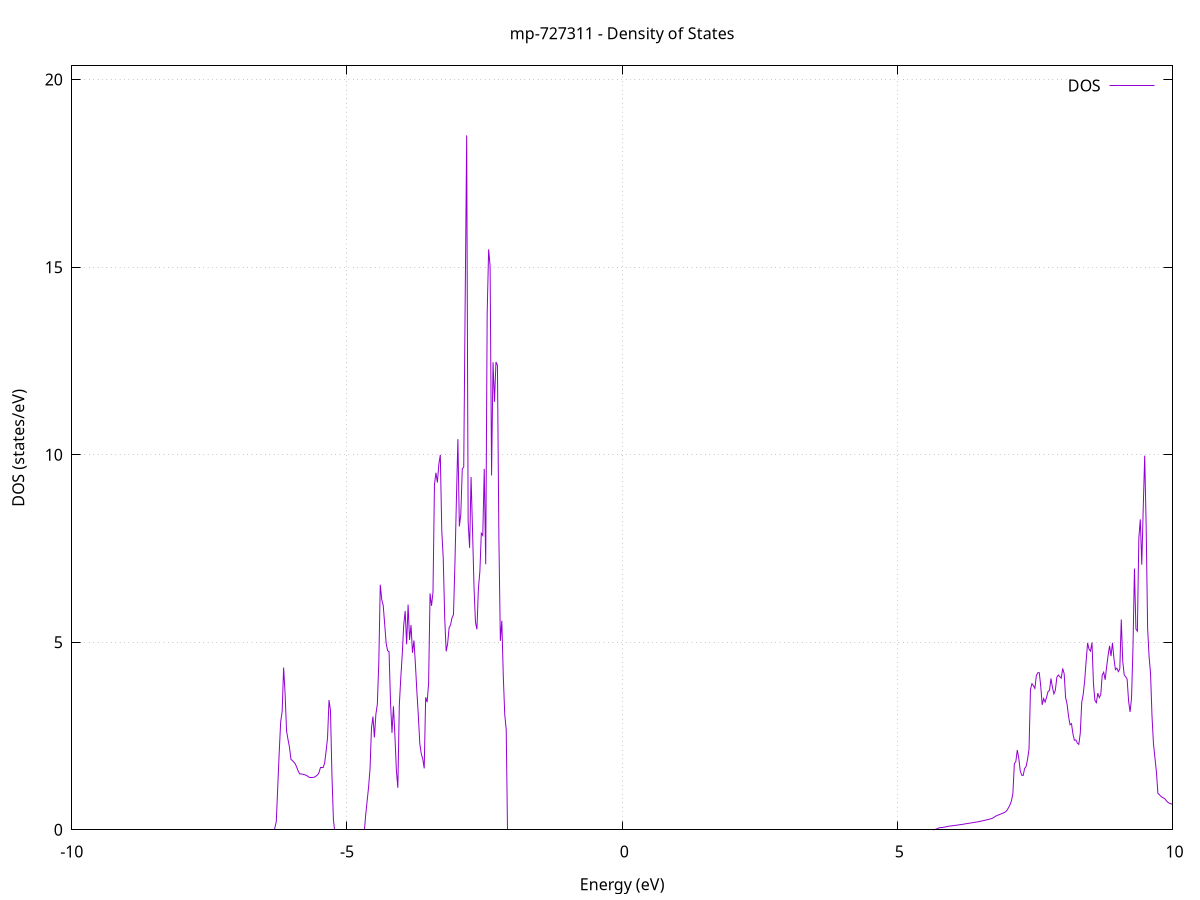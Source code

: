 set title 'mp-727311 - Density of States'
set xlabel 'Energy (eV)'
set ylabel 'DOS (states/eV)'
set grid
set xrange [-10:10]
set yrange [0:20.366]
set xzeroaxis lt -1
set terminal png size 800,600
set output 'mp-727311_dos_gnuplot.png'
plot '-' using 1:2 with lines title 'DOS'
-34.861900 0.000000
-34.835300 0.000000
-34.808700 0.000000
-34.782000 0.000000
-34.755400 0.000000
-34.728800 0.000000
-34.702200 0.000000
-34.675600 0.000000
-34.649000 0.000000
-34.622400 0.000000
-34.595800 0.000000
-34.569200 0.000000
-34.542600 0.000000
-34.516000 0.000000
-34.489300 0.000000
-34.462700 0.000000
-34.436100 0.000000
-34.409500 0.000000
-34.382900 0.000000
-34.356300 0.000000
-34.329700 0.000000
-34.303100 0.000000
-34.276500 0.000000
-34.249900 0.000000
-34.223300 0.000000
-34.196700 0.000000
-34.170000 0.000000
-34.143400 0.000000
-34.116800 0.000000
-34.090200 0.000000
-34.063600 0.000000
-34.037000 0.000000
-34.010400 0.000000
-33.983800 0.000000
-33.957200 0.000000
-33.930600 0.000000
-33.904000 0.000000
-33.877300 0.000000
-33.850700 0.000000
-33.824100 0.000000
-33.797500 0.000000
-33.770900 0.000000
-33.744300 0.000000
-33.717700 0.000000
-33.691100 0.000000
-33.664500 0.000000
-33.637900 0.000000
-33.611300 0.000000
-33.584600 0.000000
-33.558000 0.000000
-33.531400 0.000000
-33.504800 0.000000
-33.478200 0.000000
-33.451600 0.000000
-33.425000 0.000000
-33.398400 0.000000
-33.371800 0.000000
-33.345200 0.000000
-33.318600 0.000000
-33.292000 0.000000
-33.265300 0.000000
-33.238700 0.000000
-33.212100 0.000000
-33.185500 0.000000
-33.158900 0.000000
-33.132300 0.000000
-33.105700 0.000000
-33.079100 0.000000
-33.052500 0.000000
-33.025900 0.000000
-32.999300 0.000000
-32.972600 0.000000
-32.946000 0.000000
-32.919400 0.000000
-32.892800 0.000000
-32.866200 0.000000
-32.839600 0.000000
-32.813000 0.000000
-32.786400 0.000000
-32.759800 0.000000
-32.733200 0.000000
-32.706600 0.000000
-32.680000 0.000000
-32.653300 0.000000
-32.626700 0.000000
-32.600100 0.000000
-32.573500 0.000000
-32.546900 0.000000
-32.520300 0.000000
-32.493700 0.000000
-32.467100 0.000000
-32.440500 4.865800
-32.413900 28.105000
-32.387300 0.000000
-32.360600 0.000000
-32.334000 0.000000
-32.307400 0.000000
-32.280800 0.000000
-32.254200 0.000000
-32.227600 0.000000
-32.201000 0.000000
-32.174400 0.000000
-32.147800 0.000000
-32.121200 0.000000
-32.094600 0.000000
-32.068000 0.000000
-32.041300 0.000000
-32.014700 0.000000
-31.988100 0.000000
-31.961500 0.000000
-31.934900 0.000000
-31.908300 0.000000
-31.881700 0.000000
-31.855100 0.000000
-31.828500 0.000000
-31.801900 0.000000
-31.775300 0.000000
-31.748600 0.000000
-31.722000 0.000000
-31.695400 0.000000
-31.668800 0.000000
-31.642200 0.000000
-31.615600 0.000000
-31.589000 0.000000
-31.562400 0.000000
-31.535800 0.000000
-31.509200 0.000000
-31.482600 0.000000
-31.455900 0.000000
-31.429300 0.000000
-31.402700 0.000000
-31.376100 0.000000
-31.349500 0.000000
-31.322900 0.000000
-31.296300 0.000000
-31.269700 0.000000
-31.243100 0.000000
-31.216500 0.000000
-31.189900 0.000000
-31.163300 0.000000
-31.136600 0.000000
-31.110000 0.000000
-31.083400 0.000000
-31.056800 0.000000
-31.030200 0.000000
-31.003600 0.000000
-30.977000 0.000000
-30.950400 0.000000
-30.923800 0.000000
-30.897200 0.000000
-30.870600 0.000000
-30.843900 0.000000
-30.817300 0.000000
-30.790700 0.000000
-30.764100 0.000000
-30.737500 0.000000
-30.710900 0.000000
-30.684300 0.000000
-30.657700 0.000000
-30.631100 0.000000
-30.604500 0.000000
-30.577900 0.000000
-30.551300 0.000000
-30.524600 0.000000
-30.498000 0.000000
-30.471400 0.000000
-30.444800 0.000000
-30.418200 0.000000
-30.391600 0.000000
-30.365000 0.000000
-30.338400 0.000000
-30.311800 0.000000
-30.285200 0.000000
-30.258600 0.000000
-30.231900 0.000000
-30.205300 0.000000
-30.178700 0.000000
-30.152100 0.000000
-30.125500 0.000000
-30.098900 0.000000
-30.072300 0.000000
-30.045700 0.000000
-30.019100 0.000000
-29.992500 0.000000
-29.965900 0.000000
-29.939300 0.000000
-29.912600 0.000000
-29.886000 0.000000
-29.859400 0.000000
-29.832800 0.000000
-29.806200 0.000000
-29.779600 0.000000
-29.753000 0.000000
-29.726400 0.000000
-29.699800 0.000000
-29.673200 0.000000
-29.646600 0.000000
-29.619900 0.000000
-29.593300 0.000000
-29.566700 0.000000
-29.540100 0.000000
-29.513500 0.000000
-29.486900 0.000000
-29.460300 0.000000
-29.433700 0.000000
-29.407100 0.000000
-29.380500 0.000000
-29.353900 0.000000
-29.327300 0.000000
-29.300600 0.000000
-29.274000 0.000000
-29.247400 0.000000
-29.220800 0.000000
-29.194200 0.000000
-29.167600 0.000000
-29.141000 0.000000
-29.114400 0.000000
-29.087800 0.000000
-29.061200 0.000000
-29.034600 0.000000
-29.007900 0.000000
-28.981300 0.000000
-28.954700 0.000000
-28.928100 0.000000
-28.901500 0.000000
-28.874900 0.000000
-28.848300 0.000000
-28.821700 0.000000
-28.795100 0.000000
-28.768500 0.000000
-28.741900 0.000000
-28.715200 0.000000
-28.688600 0.000000
-28.662000 0.000000
-28.635400 0.000000
-28.608800 0.000000
-28.582200 0.000000
-28.555600 0.000000
-28.529000 0.000000
-28.502400 0.000000
-28.475800 0.000000
-28.449200 0.000000
-28.422600 0.000000
-28.395900 0.000000
-28.369300 0.000000
-28.342700 0.000000
-28.316100 0.000000
-28.289500 0.000000
-28.262900 0.000000
-28.236300 0.000000
-28.209700 0.000000
-28.183100 0.000000
-28.156500 0.000000
-28.129900 0.000000
-28.103200 0.000000
-28.076600 0.000000
-28.050000 0.000000
-28.023400 0.000000
-27.996800 0.000000
-27.970200 0.000000
-27.943600 0.000000
-27.917000 0.000000
-27.890400 0.000000
-27.863800 0.000000
-27.837200 0.000000
-27.810600 0.000000
-27.783900 0.000000
-27.757300 0.000000
-27.730700 0.000000
-27.704100 0.000000
-27.677500 0.000000
-27.650900 0.000000
-27.624300 0.000000
-27.597700 0.000000
-27.571100 0.000000
-27.544500 0.000000
-27.517900 0.000000
-27.491200 0.000000
-27.464600 0.000000
-27.438000 0.000000
-27.411400 0.000000
-27.384800 0.000000
-27.358200 0.000000
-27.331600 0.000000
-27.305000 0.000000
-27.278400 0.000000
-27.251800 0.000000
-27.225200 0.000000
-27.198600 0.000000
-27.171900 0.000000
-27.145300 0.000000
-27.118700 0.000000
-27.092100 0.000000
-27.065500 0.000000
-27.038900 0.000000
-27.012300 0.000000
-26.985700 0.000000
-26.959100 0.000000
-26.932500 0.000000
-26.905900 0.000000
-26.879200 0.000000
-26.852600 0.000000
-26.826000 0.000000
-26.799400 0.000000
-26.772800 0.000000
-26.746200 0.000000
-26.719600 0.000000
-26.693000 0.000000
-26.666400 0.000000
-26.639800 0.000000
-26.613200 0.000000
-26.586500 0.000000
-26.559900 0.000000
-26.533300 0.000000
-26.506700 0.000000
-26.480100 0.000000
-26.453500 0.000000
-26.426900 0.000000
-26.400300 0.000000
-26.373700 0.000000
-26.347100 0.000000
-26.320500 0.000000
-26.293900 0.000000
-26.267200 0.000000
-26.240600 0.000000
-26.214000 0.000000
-26.187400 0.000000
-26.160800 0.000000
-26.134200 0.000000
-26.107600 0.000000
-26.081000 0.000000
-26.054400 0.000000
-26.027800 0.000000
-26.001200 0.000000
-25.974500 0.000000
-25.947900 0.000000
-25.921300 0.000000
-25.894700 0.000000
-25.868100 0.000000
-25.841500 0.000000
-25.814900 0.000000
-25.788300 0.000000
-25.761700 0.000000
-25.735100 0.000000
-25.708500 0.000000
-25.681900 0.000000
-25.655200 0.000000
-25.628600 0.000000
-25.602000 0.000000
-25.575400 0.000000
-25.548800 0.000000
-25.522200 0.000000
-25.495600 0.000000
-25.469000 0.000000
-25.442400 0.000000
-25.415800 0.000000
-25.389200 0.000000
-25.362500 0.000000
-25.335900 0.000000
-25.309300 0.000000
-25.282700 0.000000
-25.256100 0.000000
-25.229500 0.000000
-25.202900 0.000000
-25.176300 0.000000
-25.149700 0.000000
-25.123100 0.000000
-25.096500 0.000000
-25.069900 0.000000
-25.043200 0.000000
-25.016600 0.000000
-24.990000 0.000000
-24.963400 0.000000
-24.936800 0.000000
-24.910200 0.000000
-24.883600 0.000000
-24.857000 0.000000
-24.830400 0.000000
-24.803800 0.000000
-24.777200 0.000000
-24.750500 0.000000
-24.723900 0.000000
-24.697300 0.000000
-24.670700 0.000000
-24.644100 0.000000
-24.617500 0.000000
-24.590900 0.000000
-24.564300 0.000000
-24.537700 0.000000
-24.511100 0.000000
-24.484500 0.000000
-24.457900 0.000000
-24.431200 0.000000
-24.404600 0.000000
-24.378000 0.000000
-24.351400 0.000000
-24.324800 0.000000
-24.298200 0.000000
-24.271600 0.000000
-24.245000 0.000000
-24.218400 0.000000
-24.191800 0.000000
-24.165200 0.000000
-24.138500 0.000000
-24.111900 0.000000
-24.085300 0.000000
-24.058700 0.000000
-24.032100 0.000000
-24.005500 0.000000
-23.978900 0.000000
-23.952300 0.000000
-23.925700 0.000000
-23.899100 0.000000
-23.872500 0.000000
-23.845800 0.000000
-23.819200 0.000000
-23.792600 0.000000
-23.766000 0.000000
-23.739400 0.000000
-23.712800 0.000000
-23.686200 0.000000
-23.659600 0.000000
-23.633000 0.000000
-23.606400 0.000000
-23.579800 0.000000
-23.553200 0.000000
-23.526500 0.000000
-23.499900 0.000000
-23.473300 0.000000
-23.446700 0.000000
-23.420100 0.000000
-23.393500 0.000000
-23.366900 0.000000
-23.340300 0.000000
-23.313700 0.000000
-23.287100 0.000000
-23.260500 0.000000
-23.233800 0.000000
-23.207200 0.000000
-23.180600 4.529100
-23.154000 4.172000
-23.127400 4.700100
-23.100800 4.294700
-23.074200 4.086600
-23.047600 4.128000
-23.021000 4.404100
-22.994400 4.832000
-22.967800 5.570600
-22.941200 7.119400
-22.914500 7.190100
-22.887900 7.466800
-22.861300 20.881400
-22.834700 0.000000
-22.808100 0.000000
-22.781500 0.000000
-22.754900 0.000000
-22.728300 0.000000
-22.701700 0.000000
-22.675100 0.000000
-22.648500 0.000000
-22.621800 0.000000
-22.595200 0.000000
-22.568600 0.000000
-22.542000 0.000000
-22.515400 0.000000
-22.488800 0.000000
-22.462200 0.000000
-22.435600 0.000000
-22.409000 0.000000
-22.382400 0.000000
-22.355800 0.000000
-22.329200 0.000000
-22.302500 0.000000
-22.275900 0.000000
-22.249300 0.000000
-22.222700 0.000000
-22.196100 0.000000
-22.169500 0.000000
-22.142900 5.478400
-22.116300 4.230300
-22.089700 3.962600
-22.063100 3.855900
-22.036500 4.130400
-22.009800 4.605300
-21.983200 5.626500
-21.956600 4.880900
-21.930000 4.820400
-21.903400 5.301500
-21.876800 6.019100
-21.850200 7.801900
-21.823600 6.619400
-21.797000 10.111700
-21.770400 0.000000
-21.743800 0.000000
-21.717100 0.000000
-21.690500 0.000000
-21.663900 0.000000
-21.637300 0.000000
-21.610700 0.000000
-21.584100 0.000000
-21.557500 0.000000
-21.530900 0.000000
-21.504300 0.000000
-21.477700 0.000000
-21.451100 0.000000
-21.424500 0.000000
-21.397800 0.000000
-21.371200 0.000000
-21.344600 0.000000
-21.318000 23.448100
-21.291400 12.667200
-21.264800 8.798800
-21.238200 8.734500
-21.211600 6.488300
-21.185000 5.203000
-21.158400 4.369700
-21.131800 3.870100
-21.105100 3.498400
-21.078500 0.000000
-21.051900 0.000000
-21.025300 0.000000
-20.998700 0.000000
-20.972100 0.000000
-20.945500 0.000000
-20.918900 0.000000
-20.892300 0.000000
-20.865700 0.000000
-20.839100 0.000000
-20.812500 0.000000
-20.785800 0.000000
-20.759200 0.000000
-20.732600 0.000000
-20.706000 0.000000
-20.679400 0.000000
-20.652800 0.000000
-20.626200 0.000000
-20.599600 0.000000
-20.573000 0.000000
-20.546400 0.000000
-20.519800 0.000000
-20.493100 0.000000
-20.466500 0.000000
-20.439900 0.000000
-20.413300 0.000000
-20.386700 0.000000
-20.360100 0.000000
-20.333500 0.000000
-20.306900 0.000000
-20.280300 0.000000
-20.253700 0.000000
-20.227100 0.000000
-20.200500 0.000000
-20.173800 0.000000
-20.147200 0.000000
-20.120600 0.000000
-20.094000 0.000000
-20.067400 0.000000
-20.040800 0.000000
-20.014200 0.000000
-19.987600 0.000000
-19.961000 0.000000
-19.934400 0.000000
-19.907800 0.000000
-19.881100 0.000000
-19.854500 0.000000
-19.827900 0.000000
-19.801300 0.000000
-19.774700 0.000000
-19.748100 0.000000
-19.721500 0.000000
-19.694900 0.000000
-19.668300 0.000000
-19.641700 0.000000
-19.615100 0.000000
-19.588500 0.000000
-19.561800 0.000000
-19.535200 0.000000
-19.508600 0.000000
-19.482000 0.000000
-19.455400 0.000000
-19.428800 0.000000
-19.402200 0.000000
-19.375600 0.000000
-19.349000 0.000000
-19.322400 0.000000
-19.295800 0.000000
-19.269100 0.000000
-19.242500 0.000000
-19.215900 0.000000
-19.189300 0.000000
-19.162700 0.000000
-19.136100 0.000000
-19.109500 0.000000
-19.082900 0.000000
-19.056300 0.000000
-19.029700 0.000000
-19.003100 0.000000
-18.976400 0.000000
-18.949800 0.000000
-18.923200 0.000000
-18.896600 0.000000
-18.870000 0.000000
-18.843400 0.000000
-18.816800 0.000000
-18.790200 0.000000
-18.763600 0.000000
-18.737000 0.000000
-18.710400 0.000000
-18.683800 0.000000
-18.657100 0.000000
-18.630500 0.000000
-18.603900 0.000000
-18.577300 0.000000
-18.550700 0.000000
-18.524100 0.000000
-18.497500 0.000000
-18.470900 0.000000
-18.444300 0.000000
-18.417700 0.000000
-18.391100 0.000000
-18.364400 0.000000
-18.337800 0.000000
-18.311200 0.000000
-18.284600 0.000000
-18.258000 0.000000
-18.231400 0.000000
-18.204800 0.000000
-18.178200 0.000000
-18.151600 0.000000
-18.125000 0.000000
-18.098400 0.000000
-18.071800 0.000000
-18.045100 0.000000
-18.018500 0.000000
-17.991900 0.000000
-17.965300 0.000000
-17.938700 0.000000
-17.912100 0.000000
-17.885500 0.000000
-17.858900 0.000000
-17.832300 0.000000
-17.805700 0.000000
-17.779100 0.000000
-17.752400 0.000000
-17.725800 0.000000
-17.699200 0.000000
-17.672600 0.000000
-17.646000 0.000000
-17.619400 0.000000
-17.592800 0.000000
-17.566200 0.000000
-17.539600 0.000000
-17.513000 0.000000
-17.486400 0.000000
-17.459800 0.000000
-17.433100 0.000000
-17.406500 0.000000
-17.379900 0.000000
-17.353300 0.000000
-17.326700 0.000000
-17.300100 0.000000
-17.273500 0.000000
-17.246900 0.000000
-17.220300 0.000000
-17.193700 0.000000
-17.167100 0.000000
-17.140400 0.000000
-17.113800 0.000000
-17.087200 0.000000
-17.060600 0.000000
-17.034000 0.000000
-17.007400 0.000000
-16.980800 0.000000
-16.954200 0.000000
-16.927600 0.000000
-16.901000 0.000000
-16.874400 0.000000
-16.847700 0.000000
-16.821100 0.000000
-16.794500 0.000000
-16.767900 0.000000
-16.741300 0.000000
-16.714700 0.000000
-16.688100 0.000000
-16.661500 0.000000
-16.634900 0.000000
-16.608300 0.000000
-16.581700 0.000000
-16.555100 0.000000
-16.528400 0.000000
-16.501800 0.000000
-16.475200 0.000000
-16.448600 0.000000
-16.422000 0.000000
-16.395400 0.000000
-16.368800 0.000000
-16.342200 0.000000
-16.315600 0.000000
-16.289000 0.000000
-16.262400 0.000000
-16.235700 0.000000
-16.209100 0.000000
-16.182500 0.000000
-16.155900 0.000000
-16.129300 0.000000
-16.102700 0.000000
-16.076100 0.000000
-16.049500 0.000000
-16.022900 0.000000
-15.996300 0.000000
-15.969700 0.000000
-15.943100 0.000000
-15.916400 0.000000
-15.889800 0.000000
-15.863200 0.000000
-15.836600 0.000000
-15.810000 0.000000
-15.783400 0.000000
-15.756800 0.000000
-15.730200 0.000000
-15.703600 0.000000
-15.677000 0.000000
-15.650400 0.000000
-15.623700 0.000000
-15.597100 0.000000
-15.570500 0.000000
-15.543900 0.000000
-15.517300 0.000000
-15.490700 0.000000
-15.464100 0.000000
-15.437500 0.000000
-15.410900 0.000000
-15.384300 0.000000
-15.357700 0.000000
-15.331100 0.000000
-15.304400 0.000000
-15.277800 0.000000
-15.251200 0.000000
-15.224600 0.000000
-15.198000 0.000000
-15.171400 0.000000
-15.144800 0.000000
-15.118200 0.000000
-15.091600 0.000000
-15.065000 0.000000
-15.038400 0.000000
-15.011700 0.000000
-14.985100 0.000000
-14.958500 0.000000
-14.931900 0.000000
-14.905300 0.000000
-14.878700 0.000000
-14.852100 0.000000
-14.825500 0.000000
-14.798900 0.000000
-14.772300 0.000000
-14.745700 0.000000
-14.719100 0.000000
-14.692400 0.000000
-14.665800 0.000000
-14.639200 0.000000
-14.612600 0.000000
-14.586000 3.841200
-14.559400 22.672300
-14.532800 20.459300
-14.506200 20.698900
-14.479600 25.369000
-14.453000 27.182100
-14.426400 21.187500
-14.399700 12.453600
-14.373100 10.529600
-14.346500 10.413700
-14.319900 12.135900
-14.293300 16.195500
-14.266700 8.808000
-14.240100 0.000000
-14.213500 0.000000
-14.186900 0.000000
-14.160300 0.000000
-14.133700 0.000000
-14.107000 0.000000
-14.080400 0.000000
-14.053800 0.000000
-14.027200 0.000000
-14.000600 0.000000
-13.974000 0.000000
-13.947400 0.000000
-13.920800 0.000000
-13.894200 0.000000
-13.867600 0.000000
-13.841000 0.000000
-13.814400 0.000000
-13.787700 0.000000
-13.761100 0.000000
-13.734500 0.000000
-13.707900 0.000000
-13.681300 0.000000
-13.654700 0.000000
-13.628100 0.000000
-13.601500 0.000000
-13.574900 0.000000
-13.548300 0.000000
-13.521700 0.000000
-13.495000 0.000000
-13.468400 0.000000
-13.441800 0.000000
-13.415200 0.000000
-13.388600 0.000000
-13.362000 0.000000
-13.335400 0.000000
-13.308800 0.000000
-13.282200 0.000000
-13.255600 0.000000
-13.229000 0.000000
-13.202400 0.000000
-13.175700 0.000000
-13.149100 0.000000
-13.122500 0.000000
-13.095900 0.000000
-13.069300 0.000000
-13.042700 0.000000
-13.016100 0.000000
-12.989500 0.000000
-12.962900 0.000000
-12.936300 0.000000
-12.909700 0.000000
-12.883000 0.000000
-12.856400 0.000000
-12.829800 0.000000
-12.803200 0.000000
-12.776600 0.000000
-12.750000 0.000000
-12.723400 0.000000
-12.696800 0.000000
-12.670200 0.000000
-12.643600 0.000000
-12.617000 0.000000
-12.590400 0.000000
-12.563700 0.000000
-12.537100 0.000000
-12.510500 0.000000
-12.483900 0.000000
-12.457300 0.000000
-12.430700 0.000000
-12.404100 0.000000
-12.377500 0.000000
-12.350900 0.000000
-12.324300 0.000000
-12.297700 0.000000
-12.271000 0.000000
-12.244400 0.000000
-12.217800 0.000000
-12.191200 0.000000
-12.164600 0.000000
-12.138000 0.000000
-12.111400 0.000000
-12.084800 0.000000
-12.058200 0.000000
-12.031600 0.000000
-12.005000 0.000000
-11.978300 0.000000
-11.951700 0.000000
-11.925100 0.000000
-11.898500 0.000000
-11.871900 0.000000
-11.845300 0.000000
-11.818700 0.000000
-11.792100 0.000000
-11.765500 0.000000
-11.738900 0.000000
-11.712300 0.000000
-11.685700 0.000000
-11.659000 0.000000
-11.632400 0.000000
-11.605800 0.000000
-11.579200 0.000000
-11.552600 0.000000
-11.526000 0.000000
-11.499400 0.000000
-11.472800 0.000000
-11.446200 0.000000
-11.419600 0.000000
-11.393000 0.000000
-11.366300 0.000000
-11.339700 0.000000
-11.313100 0.000000
-11.286500 0.000000
-11.259900 0.000000
-11.233300 0.000000
-11.206700 0.000000
-11.180100 0.000000
-11.153500 0.000000
-11.126900 0.000000
-11.100300 0.000000
-11.073700 0.000000
-11.047000 0.000000
-11.020400 0.000000
-10.993800 0.000000
-10.967200 0.000000
-10.940600 0.000000
-10.914000 0.000000
-10.887400 0.000000
-10.860800 0.000000
-10.834200 0.000000
-10.807600 0.000000
-10.781000 0.000000
-10.754300 0.000000
-10.727700 0.000000
-10.701100 0.000000
-10.674500 0.000000
-10.647900 0.000000
-10.621300 0.000000
-10.594700 0.000000
-10.568100 0.000000
-10.541500 0.000000
-10.514900 0.000000
-10.488300 0.000000
-10.461700 0.000000
-10.435000 0.000000
-10.408400 0.000000
-10.381800 0.000000
-10.355200 0.000000
-10.328600 0.000000
-10.302000 0.000000
-10.275400 0.000000
-10.248800 0.000000
-10.222200 0.000000
-10.195600 0.000000
-10.169000 0.000000
-10.142300 0.000000
-10.115700 0.000000
-10.089100 0.000000
-10.062500 0.000000
-10.035900 0.000000
-10.009300 0.000000
-9.982700 0.000000
-9.956100 0.000000
-9.929500 0.000000
-9.902900 0.000000
-9.876300 0.000000
-9.849700 0.000000
-9.823000 0.000000
-9.796400 0.000000
-9.769800 0.000000
-9.743200 0.000000
-9.716600 0.000000
-9.690000 0.000000
-9.663400 0.000000
-9.636800 0.000000
-9.610200 0.000000
-9.583600 0.000000
-9.557000 0.000000
-9.530300 0.000000
-9.503700 0.000000
-9.477100 0.000000
-9.450500 0.000000
-9.423900 0.000000
-9.397300 0.000000
-9.370700 0.000000
-9.344100 0.000000
-9.317500 0.000000
-9.290900 0.000000
-9.264300 0.000000
-9.237600 0.000000
-9.211000 0.000000
-9.184400 0.000000
-9.157800 0.000000
-9.131200 0.000000
-9.104600 0.000000
-9.078000 0.000000
-9.051400 0.000000
-9.024800 0.000000
-8.998200 0.000000
-8.971600 0.000000
-8.945000 0.000000
-8.918300 0.000000
-8.891700 0.000000
-8.865100 0.000000
-8.838500 0.000000
-8.811900 0.000000
-8.785300 0.000000
-8.758700 0.000000
-8.732100 0.000000
-8.705500 0.000000
-8.678900 0.000000
-8.652300 0.000000
-8.625600 0.000000
-8.599000 0.000000
-8.572400 0.000000
-8.545800 0.000000
-8.519200 0.000000
-8.492600 0.000000
-8.466000 0.000000
-8.439400 0.000000
-8.412800 0.000000
-8.386200 0.000000
-8.359600 0.000000
-8.333000 0.000000
-8.306300 0.000000
-8.279700 0.000000
-8.253100 0.000000
-8.226500 0.000000
-8.199900 0.000000
-8.173300 0.000000
-8.146700 0.000000
-8.120100 0.000000
-8.093500 0.000000
-8.066900 0.000000
-8.040300 0.000000
-8.013600 0.000000
-7.987000 0.000000
-7.960400 0.000000
-7.933800 0.000000
-7.907200 0.000000
-7.880600 0.000000
-7.854000 0.000000
-7.827400 0.000000
-7.800800 0.000000
-7.774200 0.000000
-7.747600 0.000000
-7.721000 0.000000
-7.694300 0.000000
-7.667700 0.000000
-7.641100 0.000000
-7.614500 0.000000
-7.587900 0.000000
-7.561300 0.000000
-7.534700 0.000000
-7.508100 0.000000
-7.481500 0.000000
-7.454900 0.000000
-7.428300 0.000000
-7.401600 0.000000
-7.375000 0.000000
-7.348400 0.000000
-7.321800 0.000000
-7.295200 0.000000
-7.268600 0.000000
-7.242000 0.000000
-7.215400 0.000000
-7.188800 0.000000
-7.162200 0.000000
-7.135600 0.000000
-7.108900 0.000000
-7.082300 0.000000
-7.055700 0.000000
-7.029100 0.000000
-7.002500 0.000000
-6.975900 0.000000
-6.949300 0.000000
-6.922700 0.000000
-6.896100 0.000000
-6.869500 0.000000
-6.842900 0.000000
-6.816300 0.000000
-6.789600 0.000000
-6.763000 0.000000
-6.736400 0.000000
-6.709800 0.000000
-6.683200 0.000000
-6.656600 0.000000
-6.630000 0.000000
-6.603400 0.000000
-6.576800 0.000000
-6.550200 0.000000
-6.523600 0.000000
-6.496900 0.000000
-6.470300 0.000000
-6.443700 0.000000
-6.417100 0.000000
-6.390500 0.000000
-6.363900 0.000000
-6.337300 0.000000
-6.310700 0.000000
-6.284100 0.221300
-6.257500 1.150100
-6.230900 2.072800
-6.204300 2.882200
-6.177600 3.154600
-6.151000 4.325600
-6.124400 3.630300
-6.097800 2.634700
-6.071200 2.406200
-6.044600 2.200400
-6.018000 1.876800
-5.991400 1.846800
-5.964800 1.802800
-5.938200 1.753600
-5.911600 1.662500
-5.884900 1.559800
-5.858300 1.488600
-5.831700 1.488700
-5.805100 1.482600
-5.778500 1.469900
-5.751900 1.459800
-5.725300 1.441200
-5.698700 1.408400
-5.672100 1.394200
-5.645500 1.394300
-5.618900 1.394400
-5.592300 1.402800
-5.565600 1.428700
-5.539000 1.456600
-5.512400 1.508800
-5.485800 1.660500
-5.459200 1.660600
-5.432600 1.660700
-5.406000 1.780000
-5.379400 2.091000
-5.352800 2.455800
-5.326200 3.457300
-5.299600 3.176800
-5.272900 1.447300
-5.246300 0.277300
-5.219700 0.000000
-5.193100 0.000000
-5.166500 0.000000
-5.139900 0.000000
-5.113300 0.000000
-5.086700 0.000000
-5.060100 0.000000
-5.033500 0.000000
-5.006900 0.000000
-4.980300 0.000000
-4.953600 0.000000
-4.927000 0.000000
-4.900400 0.000000
-4.873800 0.000000
-4.847200 0.000000
-4.820600 0.000000
-4.794000 0.000000
-4.767400 0.000000
-4.740800 0.000000
-4.714200 0.000000
-4.687600 0.000000
-4.660900 0.378900
-4.634300 0.759200
-4.607700 1.131500
-4.581100 1.619500
-4.554500 2.714200
-4.527900 3.017900
-4.501300 2.463000
-4.474700 3.078700
-4.448100 3.349600
-4.421500 4.466500
-4.394900 6.532300
-4.368200 6.134400
-4.341600 5.984600
-4.315000 5.489000
-4.288400 4.977600
-4.261800 4.773200
-4.235200 4.748500
-4.208600 3.392700
-4.182000 2.583800
-4.155400 3.291900
-4.128800 2.508300
-4.102200 1.583000
-4.075600 1.118800
-4.048900 3.320400
-4.022300 4.050100
-3.995700 4.671800
-3.969100 5.450200
-3.942500 5.832900
-3.915900 4.945100
-3.889300 6.003600
-3.862700 5.062000
-3.836100 5.457300
-3.809500 4.719000
-3.782900 5.047900
-3.756200 4.407700
-3.729600 3.678300
-3.703000 3.037600
-3.676400 2.291500
-3.649800 2.025600
-3.623200 1.889400
-3.596600 1.636900
-3.570000 3.531600
-3.543400 3.402800
-3.516800 3.900800
-3.490200 6.300200
-3.463600 5.971300
-3.436900 6.329400
-3.410300 9.202100
-3.383700 9.519400
-3.357100 9.257900
-3.330500 9.752100
-3.303900 9.995800
-3.277300 7.972600
-3.250700 7.234600
-3.224100 5.660900
-3.197500 4.755800
-3.170900 4.960900
-3.144200 5.387400
-3.117600 5.461500
-3.091000 5.652700
-3.064400 5.736700
-3.037800 7.117800
-3.011200 8.814700
-2.984600 10.415000
-2.958000 8.086900
-2.931400 8.415500
-2.904800 9.616200
-2.878200 9.674800
-2.851600 14.172700
-2.824900 18.514400
-2.798300 8.213000
-2.771700 7.517000
-2.745100 9.405700
-2.718500 7.988900
-2.691900 6.480300
-2.665300 5.531400
-2.638700 5.343900
-2.612100 6.430500
-2.585500 6.876100
-2.558900 7.904600
-2.532200 7.847200
-2.505600 9.621600
-2.479000 7.078200
-2.452400 13.766100
-2.425800 15.473300
-2.399200 15.024200
-2.372600 9.446000
-2.346000 12.464100
-2.319400 11.411300
-2.292800 12.472100
-2.266200 12.384400
-2.239500 7.773800
-2.212900 5.036100
-2.186300 5.572500
-2.159700 4.094100
-2.133100 3.075100
-2.106500 2.670300
-2.079900 0.000000
-2.053300 0.000000
-2.026700 0.000000
-2.000100 0.000000
-1.973500 0.000000
-1.946900 0.000000
-1.920200 0.000000
-1.893600 0.000000
-1.867000 0.000000
-1.840400 0.000000
-1.813800 0.000000
-1.787200 0.000000
-1.760600 0.000000
-1.734000 0.000000
-1.707400 0.000000
-1.680800 0.000000
-1.654200 0.000000
-1.627500 0.000000
-1.600900 0.000000
-1.574300 0.000000
-1.547700 0.000000
-1.521100 0.000000
-1.494500 0.000000
-1.467900 0.000000
-1.441300 0.000000
-1.414700 0.000000
-1.388100 0.000000
-1.361500 0.000000
-1.334900 0.000000
-1.308200 0.000000
-1.281600 0.000000
-1.255000 0.000000
-1.228400 0.000000
-1.201800 0.000000
-1.175200 0.000000
-1.148600 0.000000
-1.122000 0.000000
-1.095400 0.000000
-1.068800 0.000000
-1.042200 0.000000
-1.015500 0.000000
-0.988900 0.000000
-0.962300 0.000000
-0.935700 0.000000
-0.909100 0.000000
-0.882500 0.000000
-0.855900 0.000000
-0.829300 0.000000
-0.802700 0.000000
-0.776100 0.000000
-0.749500 0.000000
-0.722900 0.000000
-0.696200 0.000000
-0.669600 0.000000
-0.643000 0.000000
-0.616400 0.000000
-0.589800 0.000000
-0.563200 0.000000
-0.536600 0.000000
-0.510000 0.000000
-0.483400 0.000000
-0.456800 0.000000
-0.430200 0.000000
-0.403500 0.000000
-0.376900 0.000000
-0.350300 0.000000
-0.323700 0.000000
-0.297100 0.000000
-0.270500 0.000000
-0.243900 0.000000
-0.217300 0.000000
-0.190700 0.000000
-0.164100 0.000000
-0.137500 0.000000
-0.110900 0.000000
-0.084200 0.000000
-0.057600 0.000000
-0.031000 0.000000
-0.004400 0.000000
0.022200 0.000000
0.048800 0.000000
0.075400 0.000000
0.102000 0.000000
0.128600 0.000000
0.155200 0.000000
0.181800 0.000000
0.208500 0.000000
0.235100 0.000000
0.261700 0.000000
0.288300 0.000000
0.314900 0.000000
0.341500 0.000000
0.368100 0.000000
0.394700 0.000000
0.421300 0.000000
0.447900 0.000000
0.474500 0.000000
0.501200 0.000000
0.527800 0.000000
0.554400 0.000000
0.581000 0.000000
0.607600 0.000000
0.634200 0.000000
0.660800 0.000000
0.687400 0.000000
0.714000 0.000000
0.740600 0.000000
0.767200 0.000000
0.793800 0.000000
0.820500 0.000000
0.847100 0.000000
0.873700 0.000000
0.900300 0.000000
0.926900 0.000000
0.953500 0.000000
0.980100 0.000000
1.006700 0.000000
1.033300 0.000000
1.059900 0.000000
1.086500 0.000000
1.113200 0.000000
1.139800 0.000000
1.166400 0.000000
1.193000 0.000000
1.219600 0.000000
1.246200 0.000000
1.272800 0.000000
1.299400 0.000000
1.326000 0.000000
1.352600 0.000000
1.379200 0.000000
1.405800 0.000000
1.432500 0.000000
1.459100 0.000000
1.485700 0.000000
1.512300 0.000000
1.538900 0.000000
1.565500 0.000000
1.592100 0.000000
1.618700 0.000000
1.645300 0.000000
1.671900 0.000000
1.698500 0.000000
1.725200 0.000000
1.751800 0.000000
1.778400 0.000000
1.805000 0.000000
1.831600 0.000000
1.858200 0.000000
1.884800 0.000000
1.911400 0.000000
1.938000 0.000000
1.964600 0.000000
1.991200 0.000000
2.017800 0.000000
2.044500 0.000000
2.071100 0.000000
2.097700 0.000000
2.124300 0.000000
2.150900 0.000000
2.177500 0.000000
2.204100 0.000000
2.230700 0.000000
2.257300 0.000000
2.283900 0.000000
2.310500 0.000000
2.337200 0.000000
2.363800 0.000000
2.390400 0.000000
2.417000 0.000000
2.443600 0.000000
2.470200 0.000000
2.496800 0.000000
2.523400 0.000000
2.550000 0.000000
2.576600 0.000000
2.603200 0.000000
2.629900 0.000000
2.656500 0.000000
2.683100 0.000000
2.709700 0.000000
2.736300 0.000000
2.762900 0.000000
2.789500 0.000000
2.816100 0.000000
2.842700 0.000000
2.869300 0.000000
2.895900 0.000000
2.922500 0.000000
2.949200 0.000000
2.975800 0.000000
3.002400 0.000000
3.029000 0.000000
3.055600 0.000000
3.082200 0.000000
3.108800 0.000000
3.135400 0.000000
3.162000 0.000000
3.188600 0.000000
3.215200 0.000000
3.241900 0.000000
3.268500 0.000000
3.295100 0.000000
3.321700 0.000000
3.348300 0.000000
3.374900 0.000000
3.401500 0.000000
3.428100 0.000000
3.454700 0.000000
3.481300 0.000000
3.507900 0.000000
3.534500 0.000000
3.561200 0.000000
3.587800 0.000000
3.614400 0.000000
3.641000 0.000000
3.667600 0.000000
3.694200 0.000000
3.720800 0.000000
3.747400 0.000000
3.774000 0.000000
3.800600 0.000000
3.827200 0.000000
3.853900 0.000000
3.880500 0.000000
3.907100 0.000000
3.933700 0.000000
3.960300 0.000000
3.986900 0.000000
4.013500 0.000000
4.040100 0.000000
4.066700 0.000000
4.093300 0.000000
4.119900 0.000000
4.146500 0.000000
4.173200 0.000000
4.199800 0.000000
4.226400 0.000000
4.253000 0.000000
4.279600 0.000000
4.306200 0.000000
4.332800 0.000000
4.359400 0.000000
4.386000 0.000000
4.412600 0.000000
4.439200 0.000000
4.465900 0.000000
4.492500 0.000000
4.519100 0.000000
4.545700 0.000000
4.572300 0.000000
4.598900 0.000000
4.625500 0.000000
4.652100 0.000000
4.678700 0.000000
4.705300 0.000000
4.731900 0.000000
4.758500 0.000000
4.785200 0.000000
4.811800 0.000000
4.838400 0.000000
4.865000 0.000000
4.891600 0.000000
4.918200 0.000000
4.944800 0.000000
4.971400 0.000000
4.998000 0.000000
5.024600 0.000000
5.051200 0.000000
5.077900 0.000000
5.104500 0.000000
5.131100 0.000000
5.157700 0.000000
5.184300 0.000000
5.210900 0.000000
5.237500 0.000000
5.264100 0.000000
5.290700 0.000000
5.317300 0.000000
5.343900 0.000000
5.370600 0.000000
5.397200 0.000000
5.423800 0.000000
5.450400 0.000000
5.477000 0.000000
5.503600 0.000000
5.530200 0.000000
5.556800 0.000000
5.583400 0.000000
5.610000 0.000000
5.636600 0.000000
5.663200 0.000600
5.689900 0.008100
5.716500 0.023900
5.743100 0.043500
5.769700 0.055000
5.796300 0.058700
5.822900 0.062400
5.849500 0.068900
5.876100 0.076500
5.902700 0.084600
5.929300 0.093000
5.955900 0.099900
5.982600 0.104900
6.009200 0.108900
6.035800 0.113900
6.062400 0.119400
6.089000 0.124900
6.115600 0.130300
6.142200 0.135900
6.168800 0.141800
6.195400 0.147900
6.222000 0.154400
6.248600 0.161000
6.275200 0.167100
6.301900 0.173300
6.328500 0.179700
6.355100 0.186000
6.381700 0.192200
6.408300 0.198700
6.434900 0.205200
6.461500 0.212100
6.488100 0.219900
6.514700 0.228100
6.541300 0.236600
6.567900 0.245400
6.594600 0.254400
6.621200 0.263500
6.647800 0.273200
6.674400 0.283200
6.701000 0.294200
6.727600 0.307100
6.754200 0.329400
6.780800 0.358000
6.807400 0.376200
6.834000 0.392700
6.860600 0.408600
6.887200 0.424000
6.913900 0.440600
6.940500 0.458000
6.967100 0.478100
6.993700 0.523500
7.020300 0.587900
7.046900 0.664100
7.073500 0.773700
7.100100 0.970300
7.126700 1.763500
7.153300 1.817700
7.179900 2.127400
7.206600 1.909500
7.233200 1.571800
7.259800 1.456600
7.286400 1.445900
7.313000 1.632000
7.339600 1.688000
7.366200 1.877600
7.392800 2.147100
7.419400 3.739000
7.446000 3.895100
7.472600 3.841900
7.499300 3.767400
7.525900 4.109200
7.552500 4.186800
7.579100 4.188800
7.605700 3.833400
7.632300 3.330500
7.658900 3.498700
7.685500 3.404100
7.712100 3.535300
7.738700 3.684200
7.765300 3.716600
7.791900 4.033100
7.818600 3.795700
7.845200 3.623900
7.871800 3.724700
7.898400 4.067200
7.925000 4.125800
7.951600 4.083900
7.978200 4.042400
8.004800 4.300100
8.031400 4.161700
8.058000 3.521800
8.084600 3.351900
8.111300 3.024200
8.137900 2.801400
8.164500 2.829200
8.191100 2.556100
8.217700 2.386100
8.244300 2.394900
8.270900 2.313200
8.297500 2.276900
8.324100 2.570200
8.350700 3.395500
8.377300 3.607200
8.403900 3.968900
8.430600 4.496100
8.457200 4.980700
8.483800 4.815600
8.510400 4.762300
8.537000 4.994000
8.563600 3.900300
8.590200 3.446500
8.616800 3.389600
8.643400 3.643200
8.670000 3.523500
8.696600 3.605600
8.723300 4.126100
8.749900 4.200000
8.776500 3.999400
8.803100 4.341100
8.829700 4.647200
8.856300 4.905400
8.882900 4.629400
8.909500 4.985000
8.936100 4.565700
8.962700 4.269200
8.989300 4.307900
9.015900 4.216800
9.042600 4.289500
9.069200 5.606100
9.095800 4.494600
9.122400 4.129800
9.149000 4.078900
9.175600 4.014800
9.202200 3.434300
9.228800 3.141300
9.255400 3.505300
9.282000 4.859100
9.308600 6.964800
9.335300 5.352400
9.361900 5.294400
9.388500 7.775000
9.415100 8.276100
9.441700 7.068100
9.468300 8.579900
9.494900 9.973800
9.521500 8.092900
9.548100 5.371600
9.574700 4.614900
9.601300 4.162100
9.627900 3.018700
9.654600 2.286600
9.681200 1.917000
9.707800 1.544700
9.734400 0.973300
9.761000 0.935300
9.787600 0.894100
9.814200 0.863600
9.840800 0.847900
9.867400 0.816200
9.894000 0.762300
9.920600 0.727800
9.947300 0.703800
9.973900 0.690000
10.000500 0.682600
10.027100 0.677700
10.053700 0.674100
10.080300 0.673300
10.106900 0.676100
10.133500 0.685600
10.160100 0.697500
10.186700 0.706200
10.213300 0.719600
10.240000 0.736200
10.266600 0.734000
10.293200 0.732600
10.319800 0.738300
10.346400 0.748300
10.373000 0.752800
10.399600 0.742400
10.426200 0.741600
10.452800 0.742500
10.479400 0.751100
10.506000 0.751400
10.532600 0.758500
10.559300 0.760200
10.585900 0.768700
10.612500 0.821400
10.639100 0.881500
10.665700 0.865200
10.692300 0.870300
10.718900 0.808800
10.745500 0.766200
10.772100 0.744200
10.798700 0.730600
10.825300 0.718700
10.852000 0.703900
10.878600 0.694500
10.905200 0.684600
10.931800 0.681900
10.958400 0.682300
10.985000 0.688900
11.011600 0.700200
11.038200 0.716000
11.064800 0.750900
11.091400 0.774900
11.118000 0.972400
11.144600 0.890700
11.171300 0.912300
11.197900 0.966500
11.224500 0.925200
11.251100 0.889500
11.277700 0.892900
11.304300 0.894600
11.330900 0.894900
11.357500 0.895300
11.384100 0.902700
11.410700 0.907800
11.437300 0.910100
11.464000 1.016300
11.490600 1.190500
11.517200 1.095700
11.543800 1.052900
11.570400 0.990600
11.597000 0.965700
11.623600 0.932900
11.650200 0.895100
11.676800 0.854900
11.703400 0.811600
11.730000 0.777600
11.756600 0.805100
11.783300 0.708600
11.809900 0.661000
11.836500 0.634800
11.863100 0.664300
11.889700 0.683800
11.916300 0.706000
11.942900 0.727300
11.969500 0.774700
11.996100 0.821600
12.022700 0.868000
12.049300 0.961700
12.076000 0.990100
12.102600 1.057100
12.129200 1.096800
12.155800 1.116100
12.182400 1.125700
12.209000 1.135900
12.235600 1.205000
12.262200 1.212300
12.288800 1.183200
12.315400 1.161400
12.342000 1.137300
12.368700 1.134100
12.395300 1.147300
12.421900 1.160300
12.448500 1.159600
12.475100 1.165500
12.501700 1.169800
12.528300 1.159000
12.554900 1.158300
12.581500 1.140300
12.608100 1.124700
12.634700 1.113300
12.661300 1.107000
12.688000 1.098300
12.714600 1.091100
12.741200 1.094900
12.767800 1.112700
12.794400 1.107900
12.821000 1.094000
12.847600 1.058600
12.874200 1.040300
12.900800 1.028500
12.927400 0.989700
12.954000 0.947400
12.980700 0.925000
13.007300 0.916900
13.033900 0.892500
13.060500 0.888800
13.087100 0.904100
13.113700 0.923100
13.140300 0.864700
13.166900 0.863900
13.193500 0.881900
13.220100 0.878100
13.246700 0.895700
13.273300 0.898800
13.300000 0.898500
13.326600 0.939400
13.353200 0.978300
13.379800 1.028500
13.406400 1.007700
13.433000 0.993100
13.459600 0.996700
13.486200 1.024500
13.512800 1.068200
13.539400 1.107500
13.566000 1.144400
13.592700 1.166200
13.619300 1.193300
13.645900 1.267000
13.672500 1.345200
13.699100 1.439600
13.725700 1.432000
13.752300 1.389500
13.778900 1.358300
13.805500 1.352300
13.832100 1.353900
13.858700 1.397900
13.885300 1.414100
13.912000 1.343500
13.938600 1.351400
13.965200 1.331000
13.991800 1.316700
14.018400 1.319700
14.045000 1.346900
14.071600 1.298400
14.098200 1.247600
14.124800 1.185000
14.151400 1.144900
14.178000 1.123600
14.204700 1.107200
14.231300 1.102400
14.257900 1.096700
14.284500 1.104000
14.311100 1.103500
14.337700 1.096200
14.364300 1.089600
14.390900 1.069700
14.417500 1.059100
14.444100 1.054400
14.470700 1.041100
14.497300 1.043600
14.524000 1.055700
14.550600 1.063900
14.577200 1.065100
14.603800 1.050000
14.630400 1.025200
14.657000 1.007100
14.683600 0.979100
14.710200 0.937100
14.736800 0.885000
14.763400 0.848600
14.790000 0.816400
14.816700 0.792500
14.843300 0.773700
14.869900 0.755400
14.896500 0.737800
14.923100 0.716400
14.949700 0.710900
14.976300 0.707400
15.002900 0.710200
15.029500 0.721800
15.056100 0.746400
15.082700 0.772400
15.109400 0.806300
15.136000 0.786800
15.162600 0.771700
15.189200 0.766100
15.215800 0.762600
15.242400 0.746100
15.269000 0.730100
15.295600 0.712700
15.322200 0.679600
15.348800 0.642100
15.375400 0.612900
15.402000 0.583000
15.428700 0.573500
15.455300 0.541900
15.481900 0.510200
15.508500 0.472400
15.535100 0.372800
15.561700 0.323500
15.588300 0.283000
15.614900 0.228200
15.641500 0.146000
15.668100 0.088000
15.694700 0.050900
15.721400 0.027500
15.748000 0.012700
15.774600 0.006400
15.801200 0.004400
15.827800 0.002900
15.854400 0.001600
15.881000 0.000700
15.907600 0.000200
15.934200 0.000000
15.960800 0.000000
15.987400 0.000000
16.014000 0.000000
16.040700 0.000000
16.067300 0.000000
16.093900 0.000000
16.120500 0.000000
16.147100 0.000000
16.173700 0.000000
16.200300 0.000000
16.226900 0.000000
16.253500 0.000000
16.280100 0.000000
16.306700 0.000000
16.333400 0.000000
16.360000 0.000000
16.386600 0.000000
16.413200 0.000000
16.439800 0.000000
16.466400 0.000000
16.493000 0.000000
16.519600 0.000000
16.546200 0.000000
16.572800 0.000000
16.599400 0.000000
16.626000 0.000000
16.652700 0.000000
16.679300 0.000000
16.705900 0.000000
16.732500 0.000000
16.759100 0.000000
16.785700 0.000000
16.812300 0.000000
16.838900 0.000000
16.865500 0.000000
16.892100 0.000000
16.918700 0.000000
16.945400 0.000000
16.972000 0.000000
16.998600 0.000000
17.025200 0.000000
17.051800 0.000000
17.078400 0.000000
17.105000 0.000000
17.131600 0.000000
17.158200 0.000000
17.184800 0.000000
17.211400 0.000000
17.238100 0.000000
17.264700 0.000000
17.291300 0.000000
17.317900 0.000000
17.344500 0.000000
17.371100 0.000000
17.397700 0.000000
17.424300 0.000000
17.450900 0.000000
17.477500 0.000000
17.504100 0.000000
17.530700 0.000000
17.557400 0.000000
17.584000 0.000000
17.610600 0.000000
17.637200 0.000000
17.663800 0.000000
17.690400 0.000000
17.717000 0.000000
17.743600 0.000000
17.770200 0.000000
17.796800 0.000000
17.823400 0.000000
17.850100 0.000000
17.876700 0.000000
17.903300 0.000000
17.929900 0.000000
17.956500 0.000000
17.983100 0.000000
18.009700 0.000000
18.036300 0.000000
18.062900 0.000000
18.089500 0.000000
18.116100 0.000000
18.142700 0.000000
18.169400 0.000000
18.196000 0.000000
18.222600 0.000000
18.249200 0.000000
18.275800 0.000000
18.302400 0.000000
18.329000 0.000000
18.355600 0.000000
e
